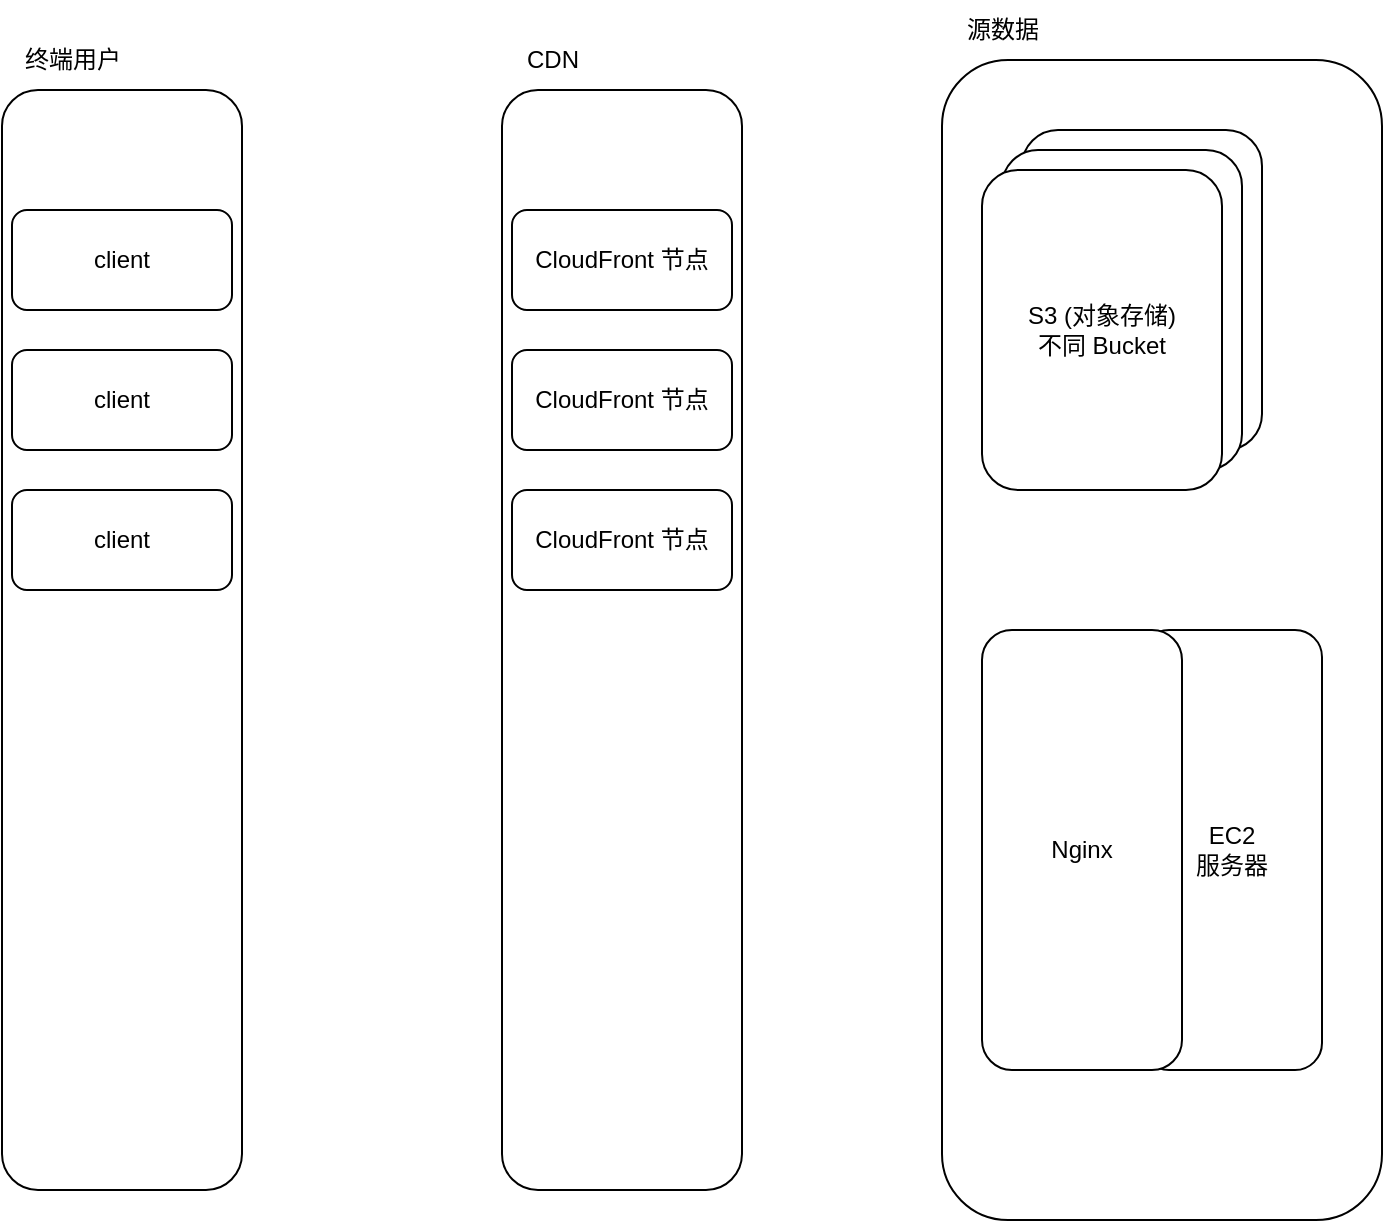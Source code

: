 <mxfile version="21.5.2" type="github">
  <diagram name="Page-1" id="ElCRpYsMf98x-L3ldlsv">
    <mxGraphModel dx="1015" dy="1162" grid="1" gridSize="10" guides="1" tooltips="1" connect="1" arrows="1" fold="1" page="1" pageScale="1" pageWidth="827" pageHeight="1169" math="0" shadow="0">
      <root>
        <mxCell id="0" />
        <mxCell id="1" parent="0" />
        <mxCell id="RCnPXYuESLlPWEanavmd-12" value="" style="rounded=1;whiteSpace=wrap;html=1;" vertex="1" parent="1">
          <mxGeometry x="540" y="195" width="220" height="580" as="geometry" />
        </mxCell>
        <mxCell id="RCnPXYuESLlPWEanavmd-7" value="S3&lt;br&gt;对象存储" style="rounded=1;whiteSpace=wrap;html=1;" vertex="1" parent="1">
          <mxGeometry x="580" y="230" width="120" height="160" as="geometry" />
        </mxCell>
        <mxCell id="RCnPXYuESLlPWEanavmd-6" value="S3&lt;br&gt;对象存储" style="rounded=1;whiteSpace=wrap;html=1;" vertex="1" parent="1">
          <mxGeometry x="570" y="240" width="120" height="160" as="geometry" />
        </mxCell>
        <mxCell id="RCnPXYuESLlPWEanavmd-1" value="" style="rounded=1;whiteSpace=wrap;html=1;" vertex="1" parent="1">
          <mxGeometry x="70" y="210" width="120" height="550" as="geometry" />
        </mxCell>
        <mxCell id="RCnPXYuESLlPWEanavmd-2" value="" style="rounded=1;whiteSpace=wrap;html=1;" vertex="1" parent="1">
          <mxGeometry x="320" y="210" width="120" height="550" as="geometry" />
        </mxCell>
        <mxCell id="RCnPXYuESLlPWEanavmd-3" value="S3 (对象存储)&lt;br&gt;不同 Bucket" style="rounded=1;whiteSpace=wrap;html=1;" vertex="1" parent="1">
          <mxGeometry x="560" y="250" width="120" height="160" as="geometry" />
        </mxCell>
        <mxCell id="RCnPXYuESLlPWEanavmd-4" value="EC2&lt;br&gt;服务器" style="rounded=1;whiteSpace=wrap;html=1;" vertex="1" parent="1">
          <mxGeometry x="640" y="480" width="90" height="220" as="geometry" />
        </mxCell>
        <mxCell id="RCnPXYuESLlPWEanavmd-5" value="Nginx" style="rounded=1;whiteSpace=wrap;html=1;" vertex="1" parent="1">
          <mxGeometry x="560" y="480" width="100" height="220" as="geometry" />
        </mxCell>
        <mxCell id="RCnPXYuESLlPWEanavmd-13" value="源数据" style="text;html=1;align=center;verticalAlign=middle;resizable=0;points=[];autosize=1;strokeColor=none;fillColor=none;" vertex="1" parent="1">
          <mxGeometry x="540" y="165" width="60" height="30" as="geometry" />
        </mxCell>
        <mxCell id="RCnPXYuESLlPWEanavmd-14" value="CDN" style="text;html=1;align=center;verticalAlign=middle;resizable=0;points=[];autosize=1;strokeColor=none;fillColor=none;" vertex="1" parent="1">
          <mxGeometry x="320" y="180" width="50" height="30" as="geometry" />
        </mxCell>
        <mxCell id="RCnPXYuESLlPWEanavmd-15" value="CloudFront 节点" style="rounded=1;whiteSpace=wrap;html=1;" vertex="1" parent="1">
          <mxGeometry x="325" y="270" width="110" height="50" as="geometry" />
        </mxCell>
        <mxCell id="RCnPXYuESLlPWEanavmd-16" value="CloudFront 节点" style="rounded=1;whiteSpace=wrap;html=1;" vertex="1" parent="1">
          <mxGeometry x="325" y="340" width="110" height="50" as="geometry" />
        </mxCell>
        <mxCell id="RCnPXYuESLlPWEanavmd-17" value="CloudFront 节点" style="rounded=1;whiteSpace=wrap;html=1;" vertex="1" parent="1">
          <mxGeometry x="325" y="410" width="110" height="50" as="geometry" />
        </mxCell>
        <mxCell id="RCnPXYuESLlPWEanavmd-18" value="client" style="rounded=1;whiteSpace=wrap;html=1;" vertex="1" parent="1">
          <mxGeometry x="75" y="270" width="110" height="50" as="geometry" />
        </mxCell>
        <mxCell id="RCnPXYuESLlPWEanavmd-19" value="client" style="rounded=1;whiteSpace=wrap;html=1;" vertex="1" parent="1">
          <mxGeometry x="75" y="340" width="110" height="50" as="geometry" />
        </mxCell>
        <mxCell id="RCnPXYuESLlPWEanavmd-20" value="client" style="rounded=1;whiteSpace=wrap;html=1;" vertex="1" parent="1">
          <mxGeometry x="75" y="410" width="110" height="50" as="geometry" />
        </mxCell>
        <mxCell id="RCnPXYuESLlPWEanavmd-21" value="终端用户" style="text;html=1;align=center;verticalAlign=middle;resizable=0;points=[];autosize=1;strokeColor=none;fillColor=none;" vertex="1" parent="1">
          <mxGeometry x="70" y="180" width="70" height="30" as="geometry" />
        </mxCell>
      </root>
    </mxGraphModel>
  </diagram>
</mxfile>
